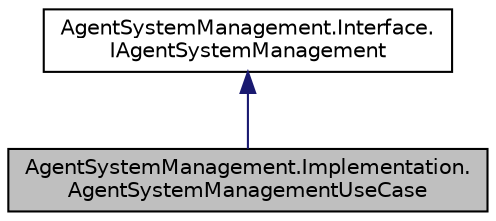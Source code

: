 digraph "AgentSystemManagement.Implementation.AgentSystemManagementUseCase"
{
  edge [fontname="Helvetica",fontsize="10",labelfontname="Helvetica",labelfontsize="10"];
  node [fontname="Helvetica",fontsize="10",shape=record];
  Node1 [label="AgentSystemManagement.Implementation.\lAgentSystemManagementUseCase",height=0.2,width=0.4,color="black", fillcolor="grey75", style="filled" fontcolor="black"];
  Node2 -> Node1 [dir="back",color="midnightblue",fontsize="10",style="solid",fontname="Helvetica"];
  Node2 [label="AgentSystemManagement.Interface.\lIAgentSystemManagement",height=0.2,width=0.4,color="black", fillcolor="white", style="filled",URL="$interface_agent_system_management_1_1_interface_1_1_i_agent_system_management.html"];
}
